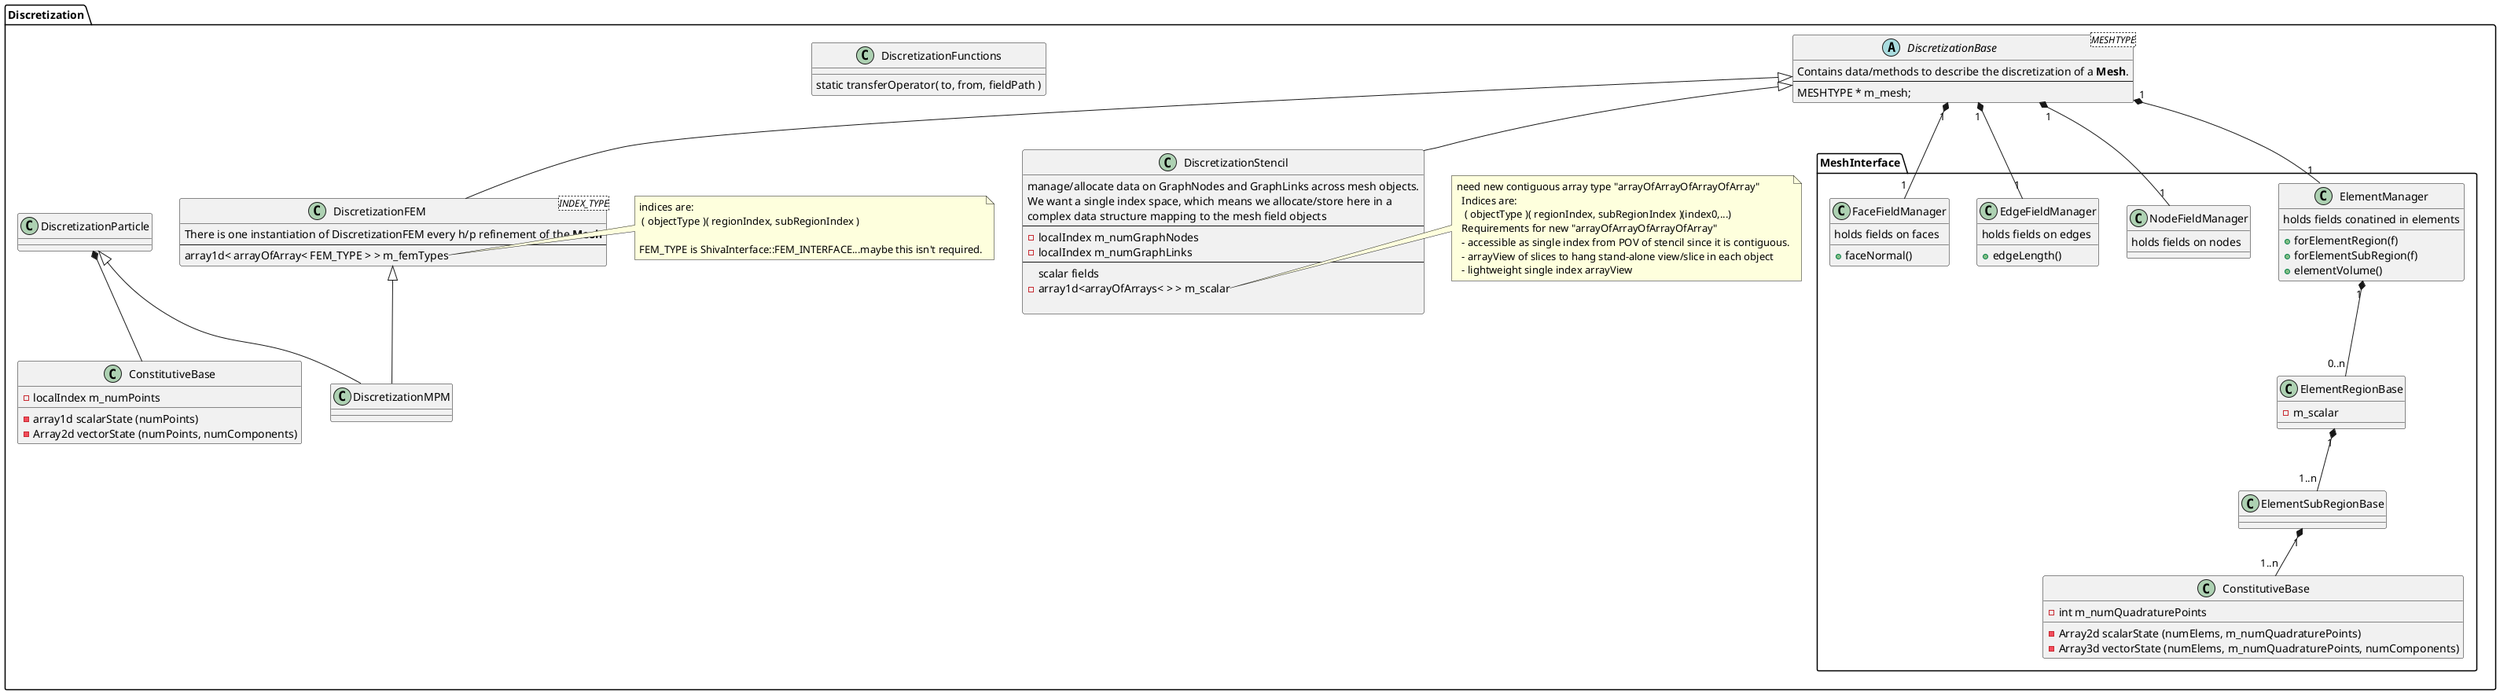 @startuml(id=Discretization)

set separator ::

namespace Discretization {

abstract Class DiscretizationBase<MESHTYPE> {
Contains data/methods to describe the discretization of a **Mesh**.
--
MESHTYPE * m_mesh;
}

Class DiscretizationFEM<INDEX_TYPE> {
There is one instantiation of DiscretizationFEM every h/p refinement of the **Mesh**
--
array1d< arrayOfArray< FEM_TYPE > > m_femTypes
}
note right of DiscretizationFEM::m_femTypes
indices are:
 ( objectType )( regionIndex, subRegionIndex ) 

FEM_TYPE is ShivaInterface::FEM_INTERFACE...maybe this isn't required.
endnote

class DiscretizationStencil {
    manage/allocate data on GraphNodes and GraphLinks across mesh objects.
    We want a single index space, which means we allocate/store here in a 
    complex data structure mapping to the mesh field objects
    --
    -localIndex m_numGraphNodes
    -localIndex m_numGraphLinks
    --
    scalar fields
    - array1d<arrayOfArrays< > > m_scalar

}
note right of DiscretizationStencil::m_scalar
need new contiguous array type "arrayOfArrayOfArrayOfArray"
  Indices are:
   ( objectType )( regionIndex, subRegionIndex )(index0,...)
  Requirements for new "arrayOfArrayOfArrayOfArray"
  - accessible as single index from POV of stencil since it is contiguous.
  - arrayView of slices to hang stand-alone view/slice in each object
  - lightweight single index arrayView
endnote


class DiscretizationParticle {

}

class ConstitutiveBase {
    - localIndex m_numPoints
    - array1d scalarState (numPoints) 
    - Array2d vectorState (numPoints, numComponents) 
}


class DiscretizationFunctions {

static transferOperator( to, from, fieldPath )
}

namespace MeshInterface {
class ElementManager {
    +forElementRegion(f)
    +forElementSubRegion(f)
}

class NodeFieldManager {
    holds fields on nodes
}
class EdgeFieldManager {
    holds fields on edges
    +edgeLength()
}
class FaceFieldManager {
    holds fields on faces
    +faceNormal()
}
class ElementManager {
    holds fields conatined in elements
    +elementVolume()
}

class ElementRegionBase {
    -m_scalar
}



class ConstitutiveBase {
    - int m_numQuadraturePoints
    - Array2d scalarState (numElems, m_numQuadraturePoints) 
    - Array3d vectorState (numElems, m_numQuadraturePoints, numComponents) 
}

ElementManager "1" *-- "0..n" ElementRegionBase
ElementRegionBase "1" *-- "1..n" ElementSubRegionBase
ElementSubRegionBase "1" *-- "1..n" ConstitutiveBase

} /' namespace MeshInterface '/
 

DiscretizationBase <|-- DiscretizationFEM
DiscretizationBase <|-- DiscretizationStencil

DiscretizationFEM <|-- DiscretizationMPM
DiscretizationParticle <|-- DiscretizationMPM

DiscretizationParticle *-- ConstitutiveBase

DiscretizationBase "1" *-- "1" MeshInterface::ElementManager
DiscretizationBase "1" *-- "1" MeshInterface::NodeFieldManager
DiscretizationBase "1" *-- "1" MeshInterface::EdgeFieldManager
DiscretizationBase "1" *-- "1" MeshInterface::FaceFieldManager



} /' namespace Discretization '/




@enduml